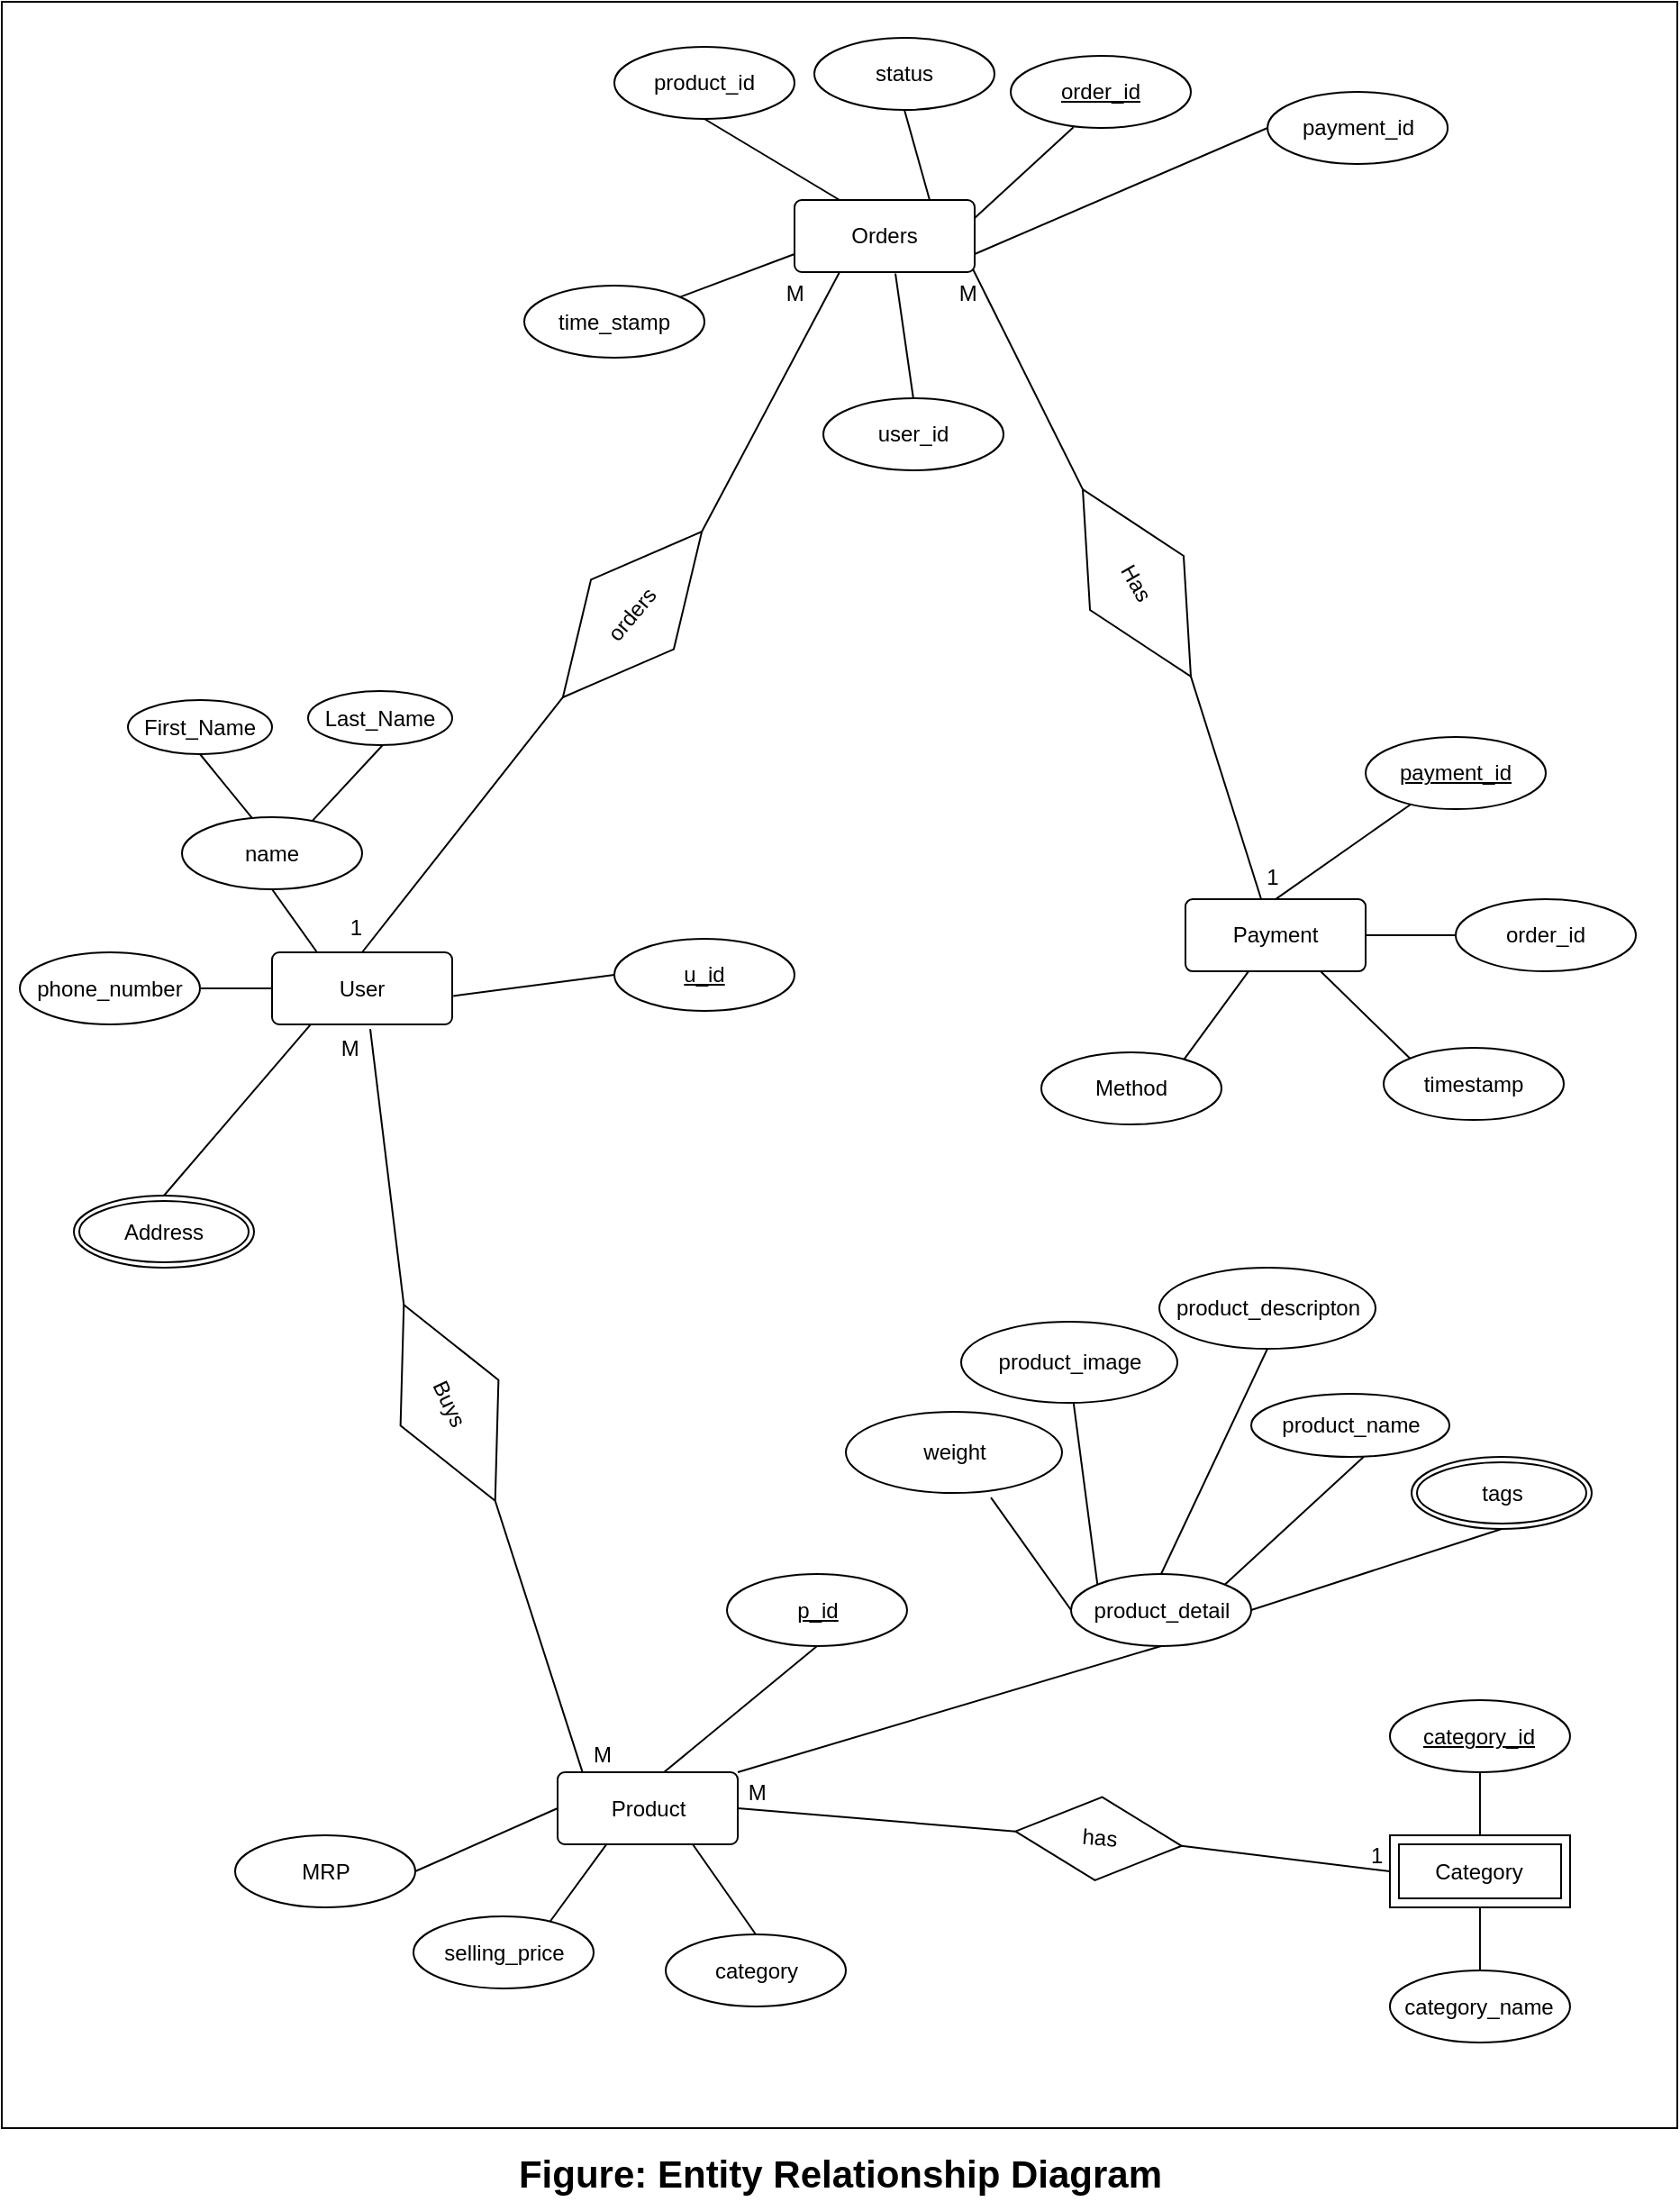 <mxfile version="20.7.4" type="github">
  <diagram id="uWTazUt5wrkg9_69gz7J" name="Page-1">
    <mxGraphModel dx="2041" dy="1414" grid="1" gridSize="10" guides="1" tooltips="1" connect="1" arrows="1" fold="1" page="1" pageScale="1" pageWidth="827" pageHeight="1169" math="0" shadow="0">
      <root>
        <mxCell id="0" />
        <mxCell id="1" parent="0" />
        <mxCell id="tgCRLHgkdqEfZ8YYRcge-138" value="Product" style="rounded=1;arcSize=10;whiteSpace=wrap;html=1;align=center;" vertex="1" parent="1">
          <mxGeometry x="1148.5" y="1002.5" width="100" height="40" as="geometry" />
        </mxCell>
        <mxCell id="tgCRLHgkdqEfZ8YYRcge-139" value="User" style="rounded=1;arcSize=10;whiteSpace=wrap;html=1;align=center;" vertex="1" parent="1">
          <mxGeometry x="990" y="547.5" width="100" height="40" as="geometry" />
        </mxCell>
        <mxCell id="tgCRLHgkdqEfZ8YYRcge-140" value="Category" style="shape=ext;margin=3;double=1;whiteSpace=wrap;html=1;align=center;" vertex="1" parent="1">
          <mxGeometry x="1610.48" y="1037.5" width="100" height="40" as="geometry" />
        </mxCell>
        <mxCell id="tgCRLHgkdqEfZ8YYRcge-141" value="Payment" style="rounded=1;arcSize=10;whiteSpace=wrap;html=1;align=center;" vertex="1" parent="1">
          <mxGeometry x="1497" y="518.04" width="100" height="40" as="geometry" />
        </mxCell>
        <mxCell id="tgCRLHgkdqEfZ8YYRcge-142" value="u_id" style="ellipse;whiteSpace=wrap;html=1;align=center;fontStyle=4;" vertex="1" parent="1">
          <mxGeometry x="1180" y="540" width="100" height="40" as="geometry" />
        </mxCell>
        <mxCell id="tgCRLHgkdqEfZ8YYRcge-143" value="" style="endArrow=none;html=1;rounded=0;exitX=1.006;exitY=0.606;exitDx=0;exitDy=0;entryX=0;entryY=0.5;entryDx=0;entryDy=0;exitPerimeter=0;" edge="1" parent="1" source="tgCRLHgkdqEfZ8YYRcge-139" target="tgCRLHgkdqEfZ8YYRcge-142">
          <mxGeometry relative="1" as="geometry">
            <mxPoint x="1140" y="547.5" as="sourcePoint" />
            <mxPoint x="1300" y="547.5" as="targetPoint" />
          </mxGeometry>
        </mxCell>
        <mxCell id="tgCRLHgkdqEfZ8YYRcge-144" value="name" style="ellipse;whiteSpace=wrap;html=1;align=center;" vertex="1" parent="1">
          <mxGeometry x="940" y="472.5" width="100" height="40" as="geometry" />
        </mxCell>
        <mxCell id="tgCRLHgkdqEfZ8YYRcge-145" value="" style="endArrow=none;html=1;rounded=0;exitX=0.5;exitY=1;exitDx=0;exitDy=0;entryX=0.25;entryY=0;entryDx=0;entryDy=0;" edge="1" parent="1" source="tgCRLHgkdqEfZ8YYRcge-144" target="tgCRLHgkdqEfZ8YYRcge-139">
          <mxGeometry relative="1" as="geometry">
            <mxPoint x="1020" y="467.5" as="sourcePoint" />
            <mxPoint x="1180" y="467.5" as="targetPoint" />
          </mxGeometry>
        </mxCell>
        <mxCell id="tgCRLHgkdqEfZ8YYRcge-146" value="" style="endArrow=none;html=1;rounded=0;exitX=0.389;exitY=0.012;exitDx=0;exitDy=0;exitPerimeter=0;entryX=0.5;entryY=1;entryDx=0;entryDy=0;" edge="1" parent="1" source="tgCRLHgkdqEfZ8YYRcge-144" target="tgCRLHgkdqEfZ8YYRcge-147">
          <mxGeometry relative="1" as="geometry">
            <mxPoint x="930" y="502.5" as="sourcePoint" />
            <mxPoint x="970" y="442.5" as="targetPoint" />
          </mxGeometry>
        </mxCell>
        <mxCell id="tgCRLHgkdqEfZ8YYRcge-147" value="First_Name" style="ellipse;whiteSpace=wrap;html=1;align=center;" vertex="1" parent="1">
          <mxGeometry x="910" y="407.5" width="80" height="30" as="geometry" />
        </mxCell>
        <mxCell id="tgCRLHgkdqEfZ8YYRcge-148" value="Last_Name" style="ellipse;whiteSpace=wrap;html=1;align=center;" vertex="1" parent="1">
          <mxGeometry x="1010" y="402.5" width="80" height="30" as="geometry" />
        </mxCell>
        <mxCell id="tgCRLHgkdqEfZ8YYRcge-149" value="Address" style="ellipse;shape=doubleEllipse;margin=3;whiteSpace=wrap;html=1;align=center;" vertex="1" parent="1">
          <mxGeometry x="880" y="682.5" width="100" height="40" as="geometry" />
        </mxCell>
        <mxCell id="tgCRLHgkdqEfZ8YYRcge-150" value="" style="endArrow=none;html=1;rounded=0;exitX=0.721;exitY=0.058;exitDx=0;exitDy=0;exitPerimeter=0;entryX=0.515;entryY=1.008;entryDx=0;entryDy=0;entryPerimeter=0;" edge="1" parent="1" target="tgCRLHgkdqEfZ8YYRcge-148">
          <mxGeometry relative="1" as="geometry">
            <mxPoint x="1012.1" y="474.82" as="sourcePoint" />
            <mxPoint x="1070" y="432.5" as="targetPoint" />
          </mxGeometry>
        </mxCell>
        <mxCell id="tgCRLHgkdqEfZ8YYRcge-151" value="" style="endArrow=none;html=1;rounded=0;exitX=0.213;exitY=1.005;exitDx=0;exitDy=0;entryX=0.5;entryY=0;entryDx=0;entryDy=0;exitPerimeter=0;" edge="1" parent="1" source="tgCRLHgkdqEfZ8YYRcge-139" target="tgCRLHgkdqEfZ8YYRcge-149">
          <mxGeometry relative="1" as="geometry">
            <mxPoint x="1072.1" y="489.82" as="sourcePoint" />
            <mxPoint x="1104.16" y="447.92" as="targetPoint" />
          </mxGeometry>
        </mxCell>
        <mxCell id="tgCRLHgkdqEfZ8YYRcge-152" value="phone_number" style="ellipse;whiteSpace=wrap;html=1;align=center;" vertex="1" parent="1">
          <mxGeometry x="850" y="547.5" width="100" height="40" as="geometry" />
        </mxCell>
        <mxCell id="tgCRLHgkdqEfZ8YYRcge-153" value="" style="endArrow=none;html=1;rounded=0;entryX=0;entryY=0.5;entryDx=0;entryDy=0;" edge="1" parent="1" target="tgCRLHgkdqEfZ8YYRcge-139">
          <mxGeometry relative="1" as="geometry">
            <mxPoint x="950" y="567.5" as="sourcePoint" />
            <mxPoint x="980" y="567.5" as="targetPoint" />
          </mxGeometry>
        </mxCell>
        <mxCell id="tgCRLHgkdqEfZ8YYRcge-154" value="&lt;u&gt;payment_id&lt;/u&gt;" style="ellipse;whiteSpace=wrap;html=1;align=center;" vertex="1" parent="1">
          <mxGeometry x="1597" y="428.04" width="100" height="40" as="geometry" />
        </mxCell>
        <mxCell id="tgCRLHgkdqEfZ8YYRcge-155" value="order_id" style="ellipse;whiteSpace=wrap;html=1;align=center;" vertex="1" parent="1">
          <mxGeometry x="1647" y="518.04" width="100" height="40" as="geometry" />
        </mxCell>
        <mxCell id="tgCRLHgkdqEfZ8YYRcge-156" value="timestamp" style="ellipse;whiteSpace=wrap;html=1;align=center;" vertex="1" parent="1">
          <mxGeometry x="1607" y="600.54" width="100" height="40" as="geometry" />
        </mxCell>
        <mxCell id="tgCRLHgkdqEfZ8YYRcge-157" value="Method" style="ellipse;whiteSpace=wrap;html=1;align=center;" vertex="1" parent="1">
          <mxGeometry x="1417" y="603.04" width="100" height="40" as="geometry" />
        </mxCell>
        <mxCell id="tgCRLHgkdqEfZ8YYRcge-158" value="" style="endArrow=none;html=1;rounded=0;entryX=0.5;entryY=0;entryDx=0;entryDy=0;" edge="1" parent="1" source="tgCRLHgkdqEfZ8YYRcge-154" target="tgCRLHgkdqEfZ8YYRcge-141">
          <mxGeometry relative="1" as="geometry">
            <mxPoint x="1127" y="318.04" as="sourcePoint" />
            <mxPoint x="1203.2" y="268.44" as="targetPoint" />
          </mxGeometry>
        </mxCell>
        <mxCell id="tgCRLHgkdqEfZ8YYRcge-159" value="" style="endArrow=none;html=1;rounded=0;exitX=0.793;exitY=0.095;exitDx=0;exitDy=0;exitPerimeter=0;entryX=0.35;entryY=1.001;entryDx=0;entryDy=0;entryPerimeter=0;" edge="1" parent="1" source="tgCRLHgkdqEfZ8YYRcge-157" target="tgCRLHgkdqEfZ8YYRcge-141">
          <mxGeometry width="50" height="50" relative="1" as="geometry">
            <mxPoint x="1327" y="548.04" as="sourcePoint" />
            <mxPoint x="1377" y="498.04" as="targetPoint" />
          </mxGeometry>
        </mxCell>
        <mxCell id="tgCRLHgkdqEfZ8YYRcge-160" value="" style="endArrow=none;html=1;rounded=0;exitX=0;exitY=0;exitDx=0;exitDy=0;entryX=0.75;entryY=1;entryDx=0;entryDy=0;" edge="1" parent="1" source="tgCRLHgkdqEfZ8YYRcge-156" target="tgCRLHgkdqEfZ8YYRcge-141">
          <mxGeometry width="50" height="50" relative="1" as="geometry">
            <mxPoint x="1496.3" y="611.84" as="sourcePoint" />
            <mxPoint x="1597" y="563.04" as="targetPoint" />
          </mxGeometry>
        </mxCell>
        <mxCell id="tgCRLHgkdqEfZ8YYRcge-161" value="" style="endArrow=none;html=1;rounded=0;entryX=0;entryY=0.5;entryDx=0;entryDy=0;exitX=1;exitY=0.5;exitDx=0;exitDy=0;" edge="1" parent="1" source="tgCRLHgkdqEfZ8YYRcge-141" target="tgCRLHgkdqEfZ8YYRcge-155">
          <mxGeometry width="50" height="50" relative="1" as="geometry">
            <mxPoint x="1607" y="538.04" as="sourcePoint" />
            <mxPoint x="1637" y="538.04" as="targetPoint" />
          </mxGeometry>
        </mxCell>
        <mxCell id="tgCRLHgkdqEfZ8YYRcge-162" value="&lt;u&gt;p_id&lt;/u&gt;" style="ellipse;whiteSpace=wrap;html=1;align=center;" vertex="1" parent="1">
          <mxGeometry x="1242.5" y="892.5" width="100" height="40" as="geometry" />
        </mxCell>
        <mxCell id="tgCRLHgkdqEfZ8YYRcge-163" value="product_detail" style="ellipse;whiteSpace=wrap;html=1;align=center;" vertex="1" parent="1">
          <mxGeometry x="1433.5" y="892.5" width="100" height="40" as="geometry" />
        </mxCell>
        <mxCell id="tgCRLHgkdqEfZ8YYRcge-164" value="" style="endArrow=none;html=1;rounded=0;exitX=0.5;exitY=1;exitDx=0;exitDy=0;entryX=1;entryY=0;entryDx=0;entryDy=0;" edge="1" parent="1" source="tgCRLHgkdqEfZ8YYRcge-163" target="tgCRLHgkdqEfZ8YYRcge-138">
          <mxGeometry relative="1" as="geometry">
            <mxPoint x="1514.5" y="763.78" as="sourcePoint" />
            <mxPoint x="1639.5" y="813.78" as="targetPoint" />
          </mxGeometry>
        </mxCell>
        <mxCell id="tgCRLHgkdqEfZ8YYRcge-165" value="" style="endArrow=none;html=1;rounded=0;entryX=0.5;entryY=1;entryDx=0;entryDy=0;exitX=0.589;exitY=0.004;exitDx=0;exitDy=0;exitPerimeter=0;" edge="1" parent="1" source="tgCRLHgkdqEfZ8YYRcge-138" target="tgCRLHgkdqEfZ8YYRcge-162">
          <mxGeometry relative="1" as="geometry">
            <mxPoint x="1038.5" y="962.5" as="sourcePoint" />
            <mxPoint x="1198.5" y="962.5" as="targetPoint" />
          </mxGeometry>
        </mxCell>
        <mxCell id="tgCRLHgkdqEfZ8YYRcge-166" value="product_name" style="ellipse;whiteSpace=wrap;html=1;align=center;" vertex="1" parent="1">
          <mxGeometry x="1533.5" y="792.5" width="110" height="35" as="geometry" />
        </mxCell>
        <mxCell id="tgCRLHgkdqEfZ8YYRcge-167" value="tags" style="ellipse;shape=doubleEllipse;margin=3;whiteSpace=wrap;html=1;align=center;" vertex="1" parent="1">
          <mxGeometry x="1622.5" y="827.5" width="100" height="40" as="geometry" />
        </mxCell>
        <mxCell id="tgCRLHgkdqEfZ8YYRcge-168" value="product_descripton" style="ellipse;whiteSpace=wrap;html=1;align=center;" vertex="1" parent="1">
          <mxGeometry x="1482.5" y="722.5" width="120" height="45" as="geometry" />
        </mxCell>
        <mxCell id="tgCRLHgkdqEfZ8YYRcge-169" value="product_image" style="ellipse;whiteSpace=wrap;html=1;align=center;" vertex="1" parent="1">
          <mxGeometry x="1372.5" y="752.5" width="120" height="45" as="geometry" />
        </mxCell>
        <mxCell id="tgCRLHgkdqEfZ8YYRcge-170" value="weight" style="ellipse;whiteSpace=wrap;html=1;align=center;" vertex="1" parent="1">
          <mxGeometry x="1308.5" y="802.5" width="120" height="45" as="geometry" />
        </mxCell>
        <mxCell id="tgCRLHgkdqEfZ8YYRcge-171" value="" style="endArrow=none;html=1;rounded=0;entryX=1;entryY=0;entryDx=0;entryDy=0;exitX=0.567;exitY=0.999;exitDx=0;exitDy=0;exitPerimeter=0;" edge="1" parent="1" source="tgCRLHgkdqEfZ8YYRcge-166" target="tgCRLHgkdqEfZ8YYRcge-163">
          <mxGeometry relative="1" as="geometry">
            <mxPoint x="1305.94" y="772.5" as="sourcePoint" />
            <mxPoint x="1465.94" y="772.5" as="targetPoint" />
          </mxGeometry>
        </mxCell>
        <mxCell id="tgCRLHgkdqEfZ8YYRcge-172" value="" style="endArrow=none;html=1;rounded=0;entryX=0.5;entryY=0;entryDx=0;entryDy=0;exitX=0.5;exitY=1;exitDx=0;exitDy=0;" edge="1" parent="1" source="tgCRLHgkdqEfZ8YYRcge-168" target="tgCRLHgkdqEfZ8YYRcge-163">
          <mxGeometry relative="1" as="geometry">
            <mxPoint x="1498.31" y="767.465" as="sourcePoint" />
            <mxPoint x="1531.84" y="842.02" as="targetPoint" />
          </mxGeometry>
        </mxCell>
        <mxCell id="tgCRLHgkdqEfZ8YYRcge-173" value="" style="endArrow=none;html=1;rounded=0;entryX=0;entryY=0;entryDx=0;entryDy=0;exitX=0.52;exitY=1.001;exitDx=0;exitDy=0;exitPerimeter=0;" edge="1" parent="1" source="tgCRLHgkdqEfZ8YYRcge-169" target="tgCRLHgkdqEfZ8YYRcge-163">
          <mxGeometry relative="1" as="geometry">
            <mxPoint x="1435.94" y="796" as="sourcePoint" />
            <mxPoint x="1500.613" y="848.347" as="targetPoint" />
          </mxGeometry>
        </mxCell>
        <mxCell id="tgCRLHgkdqEfZ8YYRcge-174" value="" style="endArrow=none;html=1;rounded=0;entryX=0;entryY=0.5;entryDx=0;entryDy=0;exitX=0.671;exitY=1.057;exitDx=0;exitDy=0;exitPerimeter=0;" edge="1" parent="1" source="tgCRLHgkdqEfZ8YYRcge-170" target="tgCRLHgkdqEfZ8YYRcge-163">
          <mxGeometry relative="1" as="geometry">
            <mxPoint x="1415.94" y="860" as="sourcePoint" />
            <mxPoint x="1485.94" y="862.5" as="targetPoint" />
          </mxGeometry>
        </mxCell>
        <mxCell id="tgCRLHgkdqEfZ8YYRcge-175" value="" style="endArrow=none;html=1;rounded=0;entryX=1;entryY=0.5;entryDx=0;entryDy=0;exitX=0.5;exitY=1;exitDx=0;exitDy=0;" edge="1" parent="1" source="tgCRLHgkdqEfZ8YYRcge-167" target="tgCRLHgkdqEfZ8YYRcge-163">
          <mxGeometry relative="1" as="geometry">
            <mxPoint x="1498.31" y="767.465" as="sourcePoint" />
            <mxPoint x="1531.84" y="842.02" as="targetPoint" />
          </mxGeometry>
        </mxCell>
        <mxCell id="tgCRLHgkdqEfZ8YYRcge-176" value="MRP" style="ellipse;whiteSpace=wrap;html=1;align=center;" vertex="1" parent="1">
          <mxGeometry x="969.5" y="1037.5" width="100" height="40" as="geometry" />
        </mxCell>
        <mxCell id="tgCRLHgkdqEfZ8YYRcge-177" value="selling_price" style="ellipse;whiteSpace=wrap;html=1;align=center;" vertex="1" parent="1">
          <mxGeometry x="1068.5" y="1082.5" width="100" height="40" as="geometry" />
        </mxCell>
        <mxCell id="tgCRLHgkdqEfZ8YYRcge-178" value="" style="endArrow=none;html=1;rounded=0;entryX=0;entryY=0.5;entryDx=0;entryDy=0;exitX=1;exitY=0.5;exitDx=0;exitDy=0;" edge="1" parent="1" source="tgCRLHgkdqEfZ8YYRcge-176" target="tgCRLHgkdqEfZ8YYRcge-138">
          <mxGeometry relative="1" as="geometry">
            <mxPoint x="1048.5" y="975" as="sourcePoint" />
            <mxPoint x="1103.145" y="936.642" as="targetPoint" />
          </mxGeometry>
        </mxCell>
        <mxCell id="tgCRLHgkdqEfZ8YYRcge-179" value="" style="endArrow=none;html=1;rounded=0;entryX=0.271;entryY=1.002;entryDx=0;entryDy=0;exitX=0.758;exitY=0.072;exitDx=0;exitDy=0;entryPerimeter=0;exitPerimeter=0;" edge="1" parent="1" source="tgCRLHgkdqEfZ8YYRcge-177" target="tgCRLHgkdqEfZ8YYRcge-138">
          <mxGeometry relative="1" as="geometry">
            <mxPoint x="1078.5" y="1032.5" as="sourcePoint" />
            <mxPoint x="1158.5" y="1032.5" as="targetPoint" />
          </mxGeometry>
        </mxCell>
        <mxCell id="tgCRLHgkdqEfZ8YYRcge-180" value="category" style="ellipse;whiteSpace=wrap;html=1;align=center;" vertex="1" parent="1">
          <mxGeometry x="1208.5" y="1092.5" width="100" height="40" as="geometry" />
        </mxCell>
        <mxCell id="tgCRLHgkdqEfZ8YYRcge-181" value="" style="endArrow=none;html=1;rounded=0;entryX=0.75;entryY=1;entryDx=0;entryDy=0;exitX=0.5;exitY=0;exitDx=0;exitDy=0;" edge="1" parent="1" source="tgCRLHgkdqEfZ8YYRcge-180" target="tgCRLHgkdqEfZ8YYRcge-138">
          <mxGeometry relative="1" as="geometry">
            <mxPoint x="1124.3" y="1085.38" as="sourcePoint" />
            <mxPoint x="1185.6" y="1052.58" as="targetPoint" />
          </mxGeometry>
        </mxCell>
        <mxCell id="tgCRLHgkdqEfZ8YYRcge-182" value="&lt;u&gt;category_id&lt;/u&gt;" style="ellipse;whiteSpace=wrap;html=1;align=center;" vertex="1" parent="1">
          <mxGeometry x="1610.48" y="962.5" width="100" height="40" as="geometry" />
        </mxCell>
        <mxCell id="tgCRLHgkdqEfZ8YYRcge-183" value="category_name" style="ellipse;whiteSpace=wrap;html=1;align=center;" vertex="1" parent="1">
          <mxGeometry x="1610.48" y="1112.5" width="100" height="40" as="geometry" />
        </mxCell>
        <mxCell id="tgCRLHgkdqEfZ8YYRcge-184" value="" style="endArrow=none;html=1;rounded=0;exitX=1;exitY=0.5;exitDx=0;exitDy=0;entryX=0;entryY=0.5;entryDx=0;entryDy=0;startArrow=none;" edge="1" parent="1" source="tgCRLHgkdqEfZ8YYRcge-186" target="tgCRLHgkdqEfZ8YYRcge-140">
          <mxGeometry relative="1" as="geometry">
            <mxPoint x="1522.504" y="1043.394" as="sourcePoint" />
            <mxPoint x="1526.12" y="1042.5" as="targetPoint" />
          </mxGeometry>
        </mxCell>
        <mxCell id="tgCRLHgkdqEfZ8YYRcge-185" value="1&amp;nbsp;" style="resizable=0;html=1;align=right;verticalAlign=bottom;" connectable="0" vertex="1" parent="tgCRLHgkdqEfZ8YYRcge-184">
          <mxGeometry x="1" relative="1" as="geometry" />
        </mxCell>
        <mxCell id="tgCRLHgkdqEfZ8YYRcge-186" value="has" style="shape=rhombus;perimeter=rhombusPerimeter;whiteSpace=wrap;html=1;align=center;rotation=5;" vertex="1" parent="1">
          <mxGeometry x="1402.5" y="1016.22" width="92.56" height="46.28" as="geometry" />
        </mxCell>
        <mxCell id="tgCRLHgkdqEfZ8YYRcge-187" value="" style="endArrow=none;html=1;rounded=0;exitX=1;exitY=0.5;exitDx=0;exitDy=0;entryX=0;entryY=0.5;entryDx=0;entryDy=0;" edge="1" parent="1" source="tgCRLHgkdqEfZ8YYRcge-138" target="tgCRLHgkdqEfZ8YYRcge-186">
          <mxGeometry relative="1" as="geometry">
            <mxPoint x="1248.5" y="1022.5" as="sourcePoint" />
            <mxPoint x="1488.5" y="1047.5" as="targetPoint" />
          </mxGeometry>
        </mxCell>
        <mxCell id="tgCRLHgkdqEfZ8YYRcge-188" value="&amp;nbsp;M" style="resizable=0;html=1;align=left;verticalAlign=bottom;" connectable="0" vertex="1" parent="tgCRLHgkdqEfZ8YYRcge-187">
          <mxGeometry x="-1" relative="1" as="geometry" />
        </mxCell>
        <mxCell id="tgCRLHgkdqEfZ8YYRcge-189" value="" style="endArrow=none;html=1;rounded=0;entryX=0.5;entryY=0;entryDx=0;entryDy=0;exitX=0.5;exitY=1;exitDx=0;exitDy=0;" edge="1" parent="1" source="tgCRLHgkdqEfZ8YYRcge-182" target="tgCRLHgkdqEfZ8YYRcge-140">
          <mxGeometry relative="1" as="geometry">
            <mxPoint x="1355.48" y="1022.5" as="sourcePoint" />
            <mxPoint x="1454.48" y="952.5" as="targetPoint" />
          </mxGeometry>
        </mxCell>
        <mxCell id="tgCRLHgkdqEfZ8YYRcge-190" value="" style="endArrow=none;html=1;rounded=0;exitX=0.5;exitY=0;exitDx=0;exitDy=0;" edge="1" parent="1" source="tgCRLHgkdqEfZ8YYRcge-183" target="tgCRLHgkdqEfZ8YYRcge-140">
          <mxGeometry relative="1" as="geometry">
            <mxPoint x="1670.48" y="1012.5" as="sourcePoint" />
            <mxPoint x="1670.48" y="1047.5" as="targetPoint" />
          </mxGeometry>
        </mxCell>
        <mxCell id="tgCRLHgkdqEfZ8YYRcge-191" value="Orders" style="rounded=1;arcSize=10;whiteSpace=wrap;html=1;align=center;" vertex="1" parent="1">
          <mxGeometry x="1280" y="130" width="100" height="40" as="geometry" />
        </mxCell>
        <mxCell id="tgCRLHgkdqEfZ8YYRcge-192" value="order_id" style="ellipse;whiteSpace=wrap;html=1;align=center;fontStyle=4;" vertex="1" parent="1">
          <mxGeometry x="1400" y="50" width="100" height="40" as="geometry" />
        </mxCell>
        <mxCell id="tgCRLHgkdqEfZ8YYRcge-193" value="" style="endArrow=none;html=1;rounded=0;exitX=1;exitY=0.25;exitDx=0;exitDy=0;entryX=0.348;entryY=0.992;entryDx=0;entryDy=0;entryPerimeter=0;" edge="1" parent="1" source="tgCRLHgkdqEfZ8YYRcge-191" target="tgCRLHgkdqEfZ8YYRcge-192">
          <mxGeometry relative="1" as="geometry">
            <mxPoint x="1430" y="130" as="sourcePoint" />
            <mxPoint x="1590" y="130" as="targetPoint" />
          </mxGeometry>
        </mxCell>
        <mxCell id="tgCRLHgkdqEfZ8YYRcge-194" value="product_id" style="ellipse;whiteSpace=wrap;html=1;align=center;" vertex="1" parent="1">
          <mxGeometry x="1180" y="45" width="100" height="40" as="geometry" />
        </mxCell>
        <mxCell id="tgCRLHgkdqEfZ8YYRcge-195" value="" style="endArrow=none;html=1;rounded=0;exitX=0.5;exitY=1;exitDx=0;exitDy=0;entryX=0.25;entryY=0;entryDx=0;entryDy=0;" edge="1" parent="1" source="tgCRLHgkdqEfZ8YYRcge-194" target="tgCRLHgkdqEfZ8YYRcge-191">
          <mxGeometry relative="1" as="geometry">
            <mxPoint x="1310" y="50" as="sourcePoint" />
            <mxPoint x="1470" y="50" as="targetPoint" />
          </mxGeometry>
        </mxCell>
        <mxCell id="tgCRLHgkdqEfZ8YYRcge-196" value="" style="endArrow=none;html=1;rounded=0;exitX=0.56;exitY=1.021;exitDx=0;exitDy=0;entryX=0.501;entryY=0.028;entryDx=0;entryDy=0;entryPerimeter=0;exitPerimeter=0;" edge="1" parent="1" source="tgCRLHgkdqEfZ8YYRcge-191" target="tgCRLHgkdqEfZ8YYRcge-198">
          <mxGeometry relative="1" as="geometry">
            <mxPoint x="1362.1" y="72.32" as="sourcePoint" />
            <mxPoint x="1330" y="200" as="targetPoint" />
          </mxGeometry>
        </mxCell>
        <mxCell id="tgCRLHgkdqEfZ8YYRcge-197" value="" style="endArrow=none;html=1;rounded=0;entryX=0;entryY=0.75;entryDx=0;entryDy=0;" edge="1" parent="1" source="tgCRLHgkdqEfZ8YYRcge-200" target="tgCRLHgkdqEfZ8YYRcge-191">
          <mxGeometry relative="1" as="geometry">
            <mxPoint x="1240" y="150" as="sourcePoint" />
            <mxPoint x="1270" y="150" as="targetPoint" />
          </mxGeometry>
        </mxCell>
        <mxCell id="tgCRLHgkdqEfZ8YYRcge-198" value="user_id" style="ellipse;whiteSpace=wrap;html=1;align=center;" vertex="1" parent="1">
          <mxGeometry x="1296" y="240" width="100" height="40" as="geometry" />
        </mxCell>
        <mxCell id="tgCRLHgkdqEfZ8YYRcge-199" value="status" style="ellipse;whiteSpace=wrap;html=1;align=center;" vertex="1" parent="1">
          <mxGeometry x="1291" y="40" width="100" height="40" as="geometry" />
        </mxCell>
        <mxCell id="tgCRLHgkdqEfZ8YYRcge-200" value="time_stamp" style="ellipse;whiteSpace=wrap;html=1;align=center;" vertex="1" parent="1">
          <mxGeometry x="1130" y="177.5" width="100" height="40" as="geometry" />
        </mxCell>
        <mxCell id="tgCRLHgkdqEfZ8YYRcge-201" value="" style="endArrow=none;html=1;rounded=0;exitX=0.5;exitY=1;exitDx=0;exitDy=0;entryX=0.75;entryY=0;entryDx=0;entryDy=0;" edge="1" parent="1" source="tgCRLHgkdqEfZ8YYRcge-199" target="tgCRLHgkdqEfZ8YYRcge-191">
          <mxGeometry relative="1" as="geometry">
            <mxPoint x="1270" y="95" as="sourcePoint" />
            <mxPoint x="1315" y="140" as="targetPoint" />
          </mxGeometry>
        </mxCell>
        <mxCell id="tgCRLHgkdqEfZ8YYRcge-202" value="" style="endArrow=none;html=1;rounded=0;exitX=0;exitY=0.5;exitDx=0;exitDy=0;entryX=0.5;entryY=0;entryDx=0;entryDy=0;startArrow=none;" edge="1" parent="1" source="tgCRLHgkdqEfZ8YYRcge-204" target="tgCRLHgkdqEfZ8YYRcge-139">
          <mxGeometry relative="1" as="geometry">
            <mxPoint x="1188.038" y="422.5" as="sourcePoint" />
            <mxPoint x="1090" y="567.5" as="targetPoint" />
          </mxGeometry>
        </mxCell>
        <mxCell id="tgCRLHgkdqEfZ8YYRcge-203" value="1" style="text;html=1;align=center;verticalAlign=middle;resizable=0;points=[];autosize=1;strokeColor=none;fillColor=none;" vertex="1" parent="1">
          <mxGeometry x="1529.56" y="490.54" width="30" height="30" as="geometry" />
        </mxCell>
        <mxCell id="tgCRLHgkdqEfZ8YYRcge-204" value="orders" style="shape=rhombus;perimeter=rhombusPerimeter;whiteSpace=wrap;html=1;align=center;rotation=-50;" vertex="1" parent="1">
          <mxGeometry x="1130" y="330" width="120" height="60" as="geometry" />
        </mxCell>
        <mxCell id="tgCRLHgkdqEfZ8YYRcge-205" value="" style="endArrow=none;html=1;rounded=0;exitX=0.25;exitY=1;exitDx=0;exitDy=0;entryX=1;entryY=0.5;entryDx=0;entryDy=0;" edge="1" parent="1" source="tgCRLHgkdqEfZ8YYRcge-191" target="tgCRLHgkdqEfZ8YYRcge-204">
          <mxGeometry relative="1" as="geometry">
            <mxPoint x="1280" y="150" as="sourcePoint" />
            <mxPoint x="860" y="157.5" as="targetPoint" />
          </mxGeometry>
        </mxCell>
        <mxCell id="tgCRLHgkdqEfZ8YYRcge-206" value="&amp;nbsp;M" style="resizable=0;html=1;align=left;verticalAlign=bottom;" connectable="0" vertex="1" parent="tgCRLHgkdqEfZ8YYRcge-205">
          <mxGeometry x="-1" relative="1" as="geometry">
            <mxPoint x="-35" y="20" as="offset" />
          </mxGeometry>
        </mxCell>
        <mxCell id="tgCRLHgkdqEfZ8YYRcge-207" value="payment_id" style="ellipse;whiteSpace=wrap;html=1;align=center;" vertex="1" parent="1">
          <mxGeometry x="1542.56" y="70" width="100" height="40" as="geometry" />
        </mxCell>
        <mxCell id="tgCRLHgkdqEfZ8YYRcge-208" value="" style="endArrow=none;html=1;rounded=0;exitX=1;exitY=0.75;exitDx=0;exitDy=0;entryX=0;entryY=0.5;entryDx=0;entryDy=0;" edge="1" parent="1" source="tgCRLHgkdqEfZ8YYRcge-191" target="tgCRLHgkdqEfZ8YYRcge-207">
          <mxGeometry relative="1" as="geometry">
            <mxPoint x="1346" y="180.84" as="sourcePoint" />
            <mxPoint x="1350.1" y="221.12" as="targetPoint" />
          </mxGeometry>
        </mxCell>
        <mxCell id="tgCRLHgkdqEfZ8YYRcge-209" value="" style="endArrow=none;html=1;rounded=0;exitX=0;exitY=0.5;exitDx=0;exitDy=0;startArrow=none;entryX=0.991;entryY=0.963;entryDx=0;entryDy=0;entryPerimeter=0;" edge="1" parent="1" source="tgCRLHgkdqEfZ8YYRcge-210" target="tgCRLHgkdqEfZ8YYRcge-191">
          <mxGeometry relative="1" as="geometry">
            <mxPoint x="1530" y="137.17" as="sourcePoint" />
            <mxPoint x="1390" y="150" as="targetPoint" />
          </mxGeometry>
        </mxCell>
        <mxCell id="tgCRLHgkdqEfZ8YYRcge-210" value="Has" style="shape=rhombus;perimeter=rhombusPerimeter;whiteSpace=wrap;html=1;align=center;rotation=60;" vertex="1" parent="1">
          <mxGeometry x="1410" y="312.5" width="120" height="60" as="geometry" />
        </mxCell>
        <mxCell id="tgCRLHgkdqEfZ8YYRcge-211" value="" style="endArrow=none;html=1;rounded=0;exitX=0.42;exitY=-0.005;exitDx=0;exitDy=0;entryX=1;entryY=0.5;entryDx=0;entryDy=0;exitPerimeter=0;" edge="1" parent="1" source="tgCRLHgkdqEfZ8YYRcge-141" target="tgCRLHgkdqEfZ8YYRcge-210">
          <mxGeometry relative="1" as="geometry">
            <mxPoint x="1879" y="530.54" as="sourcePoint" />
            <mxPoint x="1499.0" y="420.002" as="targetPoint" />
          </mxGeometry>
        </mxCell>
        <mxCell id="tgCRLHgkdqEfZ8YYRcge-212" value="&amp;nbsp;1" style="resizable=0;html=1;align=left;verticalAlign=bottom;direction=east;" connectable="0" vertex="1" parent="1">
          <mxGeometry x="1090" y="567.5" as="geometry">
            <mxPoint x="-62" y="-25" as="offset" />
          </mxGeometry>
        </mxCell>
        <mxCell id="tgCRLHgkdqEfZ8YYRcge-213" value="" style="endArrow=none;html=1;rounded=0;exitX=1;exitY=0.5;exitDx=0;exitDy=0;entryX=0.138;entryY=-0.002;entryDx=0;entryDy=0;entryPerimeter=0;startArrow=none;" edge="1" parent="1" source="tgCRLHgkdqEfZ8YYRcge-215" target="tgCRLHgkdqEfZ8YYRcge-138">
          <mxGeometry relative="1" as="geometry">
            <mxPoint x="1024.915" y="741.649" as="sourcePoint" />
            <mxPoint x="1162.5" y="1002.5" as="targetPoint" />
          </mxGeometry>
        </mxCell>
        <mxCell id="tgCRLHgkdqEfZ8YYRcge-214" value="M" style="text;html=1;align=center;verticalAlign=middle;resizable=0;points=[];autosize=1;strokeColor=none;fillColor=none;" vertex="1" parent="1">
          <mxGeometry x="1157.5" y="977.5" width="30" height="30" as="geometry" />
        </mxCell>
        <mxCell id="tgCRLHgkdqEfZ8YYRcge-215" value="Buys" style="shape=rhombus;perimeter=rhombusPerimeter;whiteSpace=wrap;html=1;align=center;rotation=65;" vertex="1" parent="1">
          <mxGeometry x="1028.5" y="767.5" width="120" height="60" as="geometry" />
        </mxCell>
        <mxCell id="tgCRLHgkdqEfZ8YYRcge-216" value="" style="endArrow=none;html=1;rounded=0;exitX=0.545;exitY=1.063;exitDx=0;exitDy=0;entryX=0;entryY=0.5;entryDx=0;entryDy=0;exitPerimeter=0;" edge="1" parent="1" source="tgCRLHgkdqEfZ8YYRcge-139" target="tgCRLHgkdqEfZ8YYRcge-215">
          <mxGeometry relative="1" as="geometry">
            <mxPoint x="1065" y="587.5" as="sourcePoint" />
            <mxPoint x="1409.8" y="1202.42" as="targetPoint" />
          </mxGeometry>
        </mxCell>
        <mxCell id="tgCRLHgkdqEfZ8YYRcge-217" value="&amp;nbsp;M" style="resizable=0;html=1;align=left;verticalAlign=bottom;" connectable="0" vertex="1" parent="tgCRLHgkdqEfZ8YYRcge-216">
          <mxGeometry x="-1" relative="1" as="geometry">
            <mxPoint x="-22" y="19" as="offset" />
          </mxGeometry>
        </mxCell>
        <mxCell id="tgCRLHgkdqEfZ8YYRcge-218" value="&amp;nbsp;M" style="resizable=0;html=1;align=left;verticalAlign=bottom;" connectable="0" vertex="1" parent="1">
          <mxGeometry x="1366.0" y="190" as="geometry" />
        </mxCell>
        <mxCell id="tgCRLHgkdqEfZ8YYRcge-219" value="" style="rounded=0;whiteSpace=wrap;html=1;fillColor=none;" vertex="1" parent="1">
          <mxGeometry x="840" y="20" width="930" height="1180" as="geometry" />
        </mxCell>
        <mxCell id="tgCRLHgkdqEfZ8YYRcge-220" value="&lt;b&gt;&lt;font style=&quot;font-size: 21px;&quot;&gt;Figure: Entity Relationship Diagram&lt;/font&gt;&lt;/b&gt;" style="text;html=1;align=center;verticalAlign=middle;resizable=0;points=[];autosize=1;strokeColor=none;fillColor=none;" vertex="1" parent="1">
          <mxGeometry x="1115" y="1205" width="380" height="40" as="geometry" />
        </mxCell>
      </root>
    </mxGraphModel>
  </diagram>
</mxfile>
